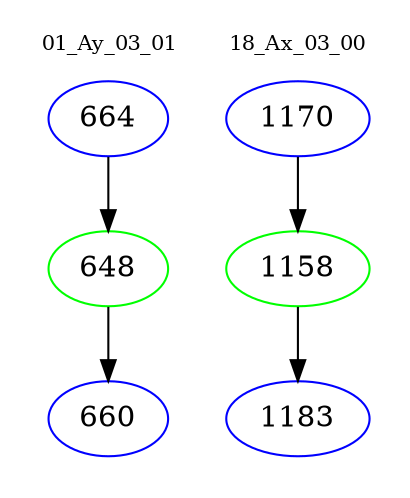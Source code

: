 digraph{
subgraph cluster_0 {
color = white
label = "01_Ay_03_01";
fontsize=10;
T0_664 [label="664", color="blue"]
T0_664 -> T0_648 [color="black"]
T0_648 [label="648", color="green"]
T0_648 -> T0_660 [color="black"]
T0_660 [label="660", color="blue"]
}
subgraph cluster_1 {
color = white
label = "18_Ax_03_00";
fontsize=10;
T1_1170 [label="1170", color="blue"]
T1_1170 -> T1_1158 [color="black"]
T1_1158 [label="1158", color="green"]
T1_1158 -> T1_1183 [color="black"]
T1_1183 [label="1183", color="blue"]
}
}
